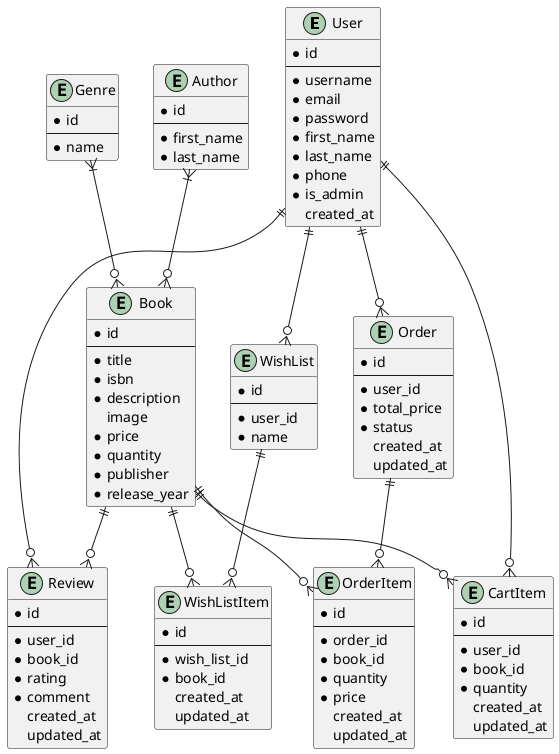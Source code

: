 @startuml

entity User {
    *id
    --
    *username
    *email
    *password
    *first_name
    *last_name
    *phone
    *is_admin
    created_at
}

entity Book {
    *id
    --
    *title
    *isbn
    *description
    image
    *price
    *quantity
    *publisher
    *release_year
}

entity Genre {
    *id
    --
    *name
}

entity Author {
    *id
    --
    *first_name
    *last_name
}

entity Order {
    *id
    --
    *user_id
    *total_price
    *status
    created_at
    updated_at
}

entity OrderItem {
    *id
    --
    *order_id
    *book_id
    *quantity
    *price
    created_at
    updated_at
}

entity CartItem {
    *id
    --
    *user_id
    *book_id
    *quantity
    created_at
    updated_at
}

entity Review {
    *id
    --
    *user_id
    *book_id
    *rating
    *comment
    created_at
    updated_at
}

entity WishList {
    *id
    --
    *user_id
    *name
}

entity WishListItem {
    *id
    --
    *wish_list_id
    *book_id
    created_at
    updated_at
}

User ||--o{ Order
Order ||--o{ OrderItem
User ||--o{ CartItem
Book ||--o{ CartItem
User ||--o{ Review
Book ||--o{ Review
User ||--o{ WishList
WishList ||--o{ WishListItem
Book ||--o{ WishListItem
Book ||--o{ OrderItem
Author }|--o{ Book
Genre }|--o{ Book



@enduml